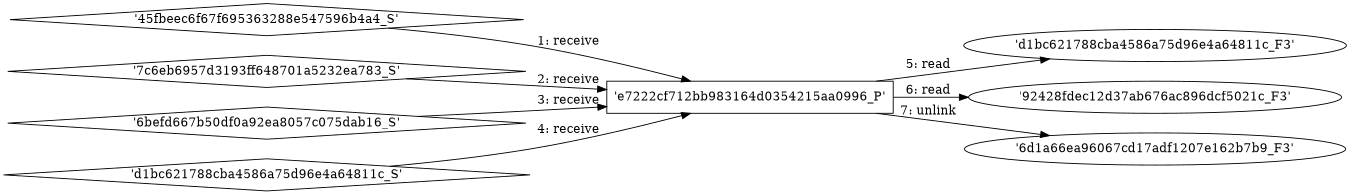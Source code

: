 digraph "D:\Learning\Paper\apt\基于CTI的攻击预警\Dataset\攻击图\ASGfromALLCTI\How to recover an account if you haven’t already added security information to it.dot" {
rankdir="LR"
size="9"
fixedsize="false"
splines="true"
nodesep=0.3
ranksep=0
fontsize=10
overlap="scalexy"
engine= "neato"
	"'e7222cf712bb983164d0354215aa0996_P'" [node_type=Process shape=box]
	"'45fbeec6f67f695363288e547596b4a4_S'" [node_type=Socket shape=diamond]
	"'45fbeec6f67f695363288e547596b4a4_S'" -> "'e7222cf712bb983164d0354215aa0996_P'" [label="1: receive"]
	"'e7222cf712bb983164d0354215aa0996_P'" [node_type=Process shape=box]
	"'7c6eb6957d3193ff648701a5232ea783_S'" [node_type=Socket shape=diamond]
	"'7c6eb6957d3193ff648701a5232ea783_S'" -> "'e7222cf712bb983164d0354215aa0996_P'" [label="2: receive"]
	"'e7222cf712bb983164d0354215aa0996_P'" [node_type=Process shape=box]
	"'6befd667b50df0a92ea8057c075dab16_S'" [node_type=Socket shape=diamond]
	"'6befd667b50df0a92ea8057c075dab16_S'" -> "'e7222cf712bb983164d0354215aa0996_P'" [label="3: receive"]
	"'e7222cf712bb983164d0354215aa0996_P'" [node_type=Process shape=box]
	"'d1bc621788cba4586a75d96e4a64811c_S'" [node_type=Socket shape=diamond]
	"'d1bc621788cba4586a75d96e4a64811c_S'" -> "'e7222cf712bb983164d0354215aa0996_P'" [label="4: receive"]
	"'d1bc621788cba4586a75d96e4a64811c_F3'" [node_type=file shape=ellipse]
	"'e7222cf712bb983164d0354215aa0996_P'" [node_type=Process shape=box]
	"'e7222cf712bb983164d0354215aa0996_P'" -> "'d1bc621788cba4586a75d96e4a64811c_F3'" [label="5: read"]
	"'92428fdec12d37ab676ac896dcf5021c_F3'" [node_type=file shape=ellipse]
	"'e7222cf712bb983164d0354215aa0996_P'" [node_type=Process shape=box]
	"'e7222cf712bb983164d0354215aa0996_P'" -> "'92428fdec12d37ab676ac896dcf5021c_F3'" [label="6: read"]
	"'6d1a66ea96067cd17adf1207e162b7b9_F3'" [node_type=file shape=ellipse]
	"'e7222cf712bb983164d0354215aa0996_P'" [node_type=Process shape=box]
	"'e7222cf712bb983164d0354215aa0996_P'" -> "'6d1a66ea96067cd17adf1207e162b7b9_F3'" [label="7: unlink"]
}
